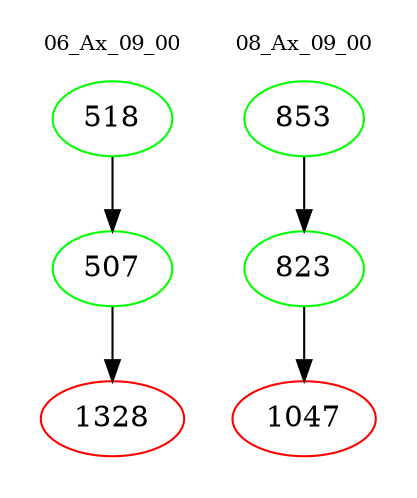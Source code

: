 digraph{
subgraph cluster_0 {
color = white
label = "06_Ax_09_00";
fontsize=10;
T0_518 [label="518", color="green"]
T0_518 -> T0_507 [color="black"]
T0_507 [label="507", color="green"]
T0_507 -> T0_1328 [color="black"]
T0_1328 [label="1328", color="red"]
}
subgraph cluster_1 {
color = white
label = "08_Ax_09_00";
fontsize=10;
T1_853 [label="853", color="green"]
T1_853 -> T1_823 [color="black"]
T1_823 [label="823", color="green"]
T1_823 -> T1_1047 [color="black"]
T1_1047 [label="1047", color="red"]
}
}
